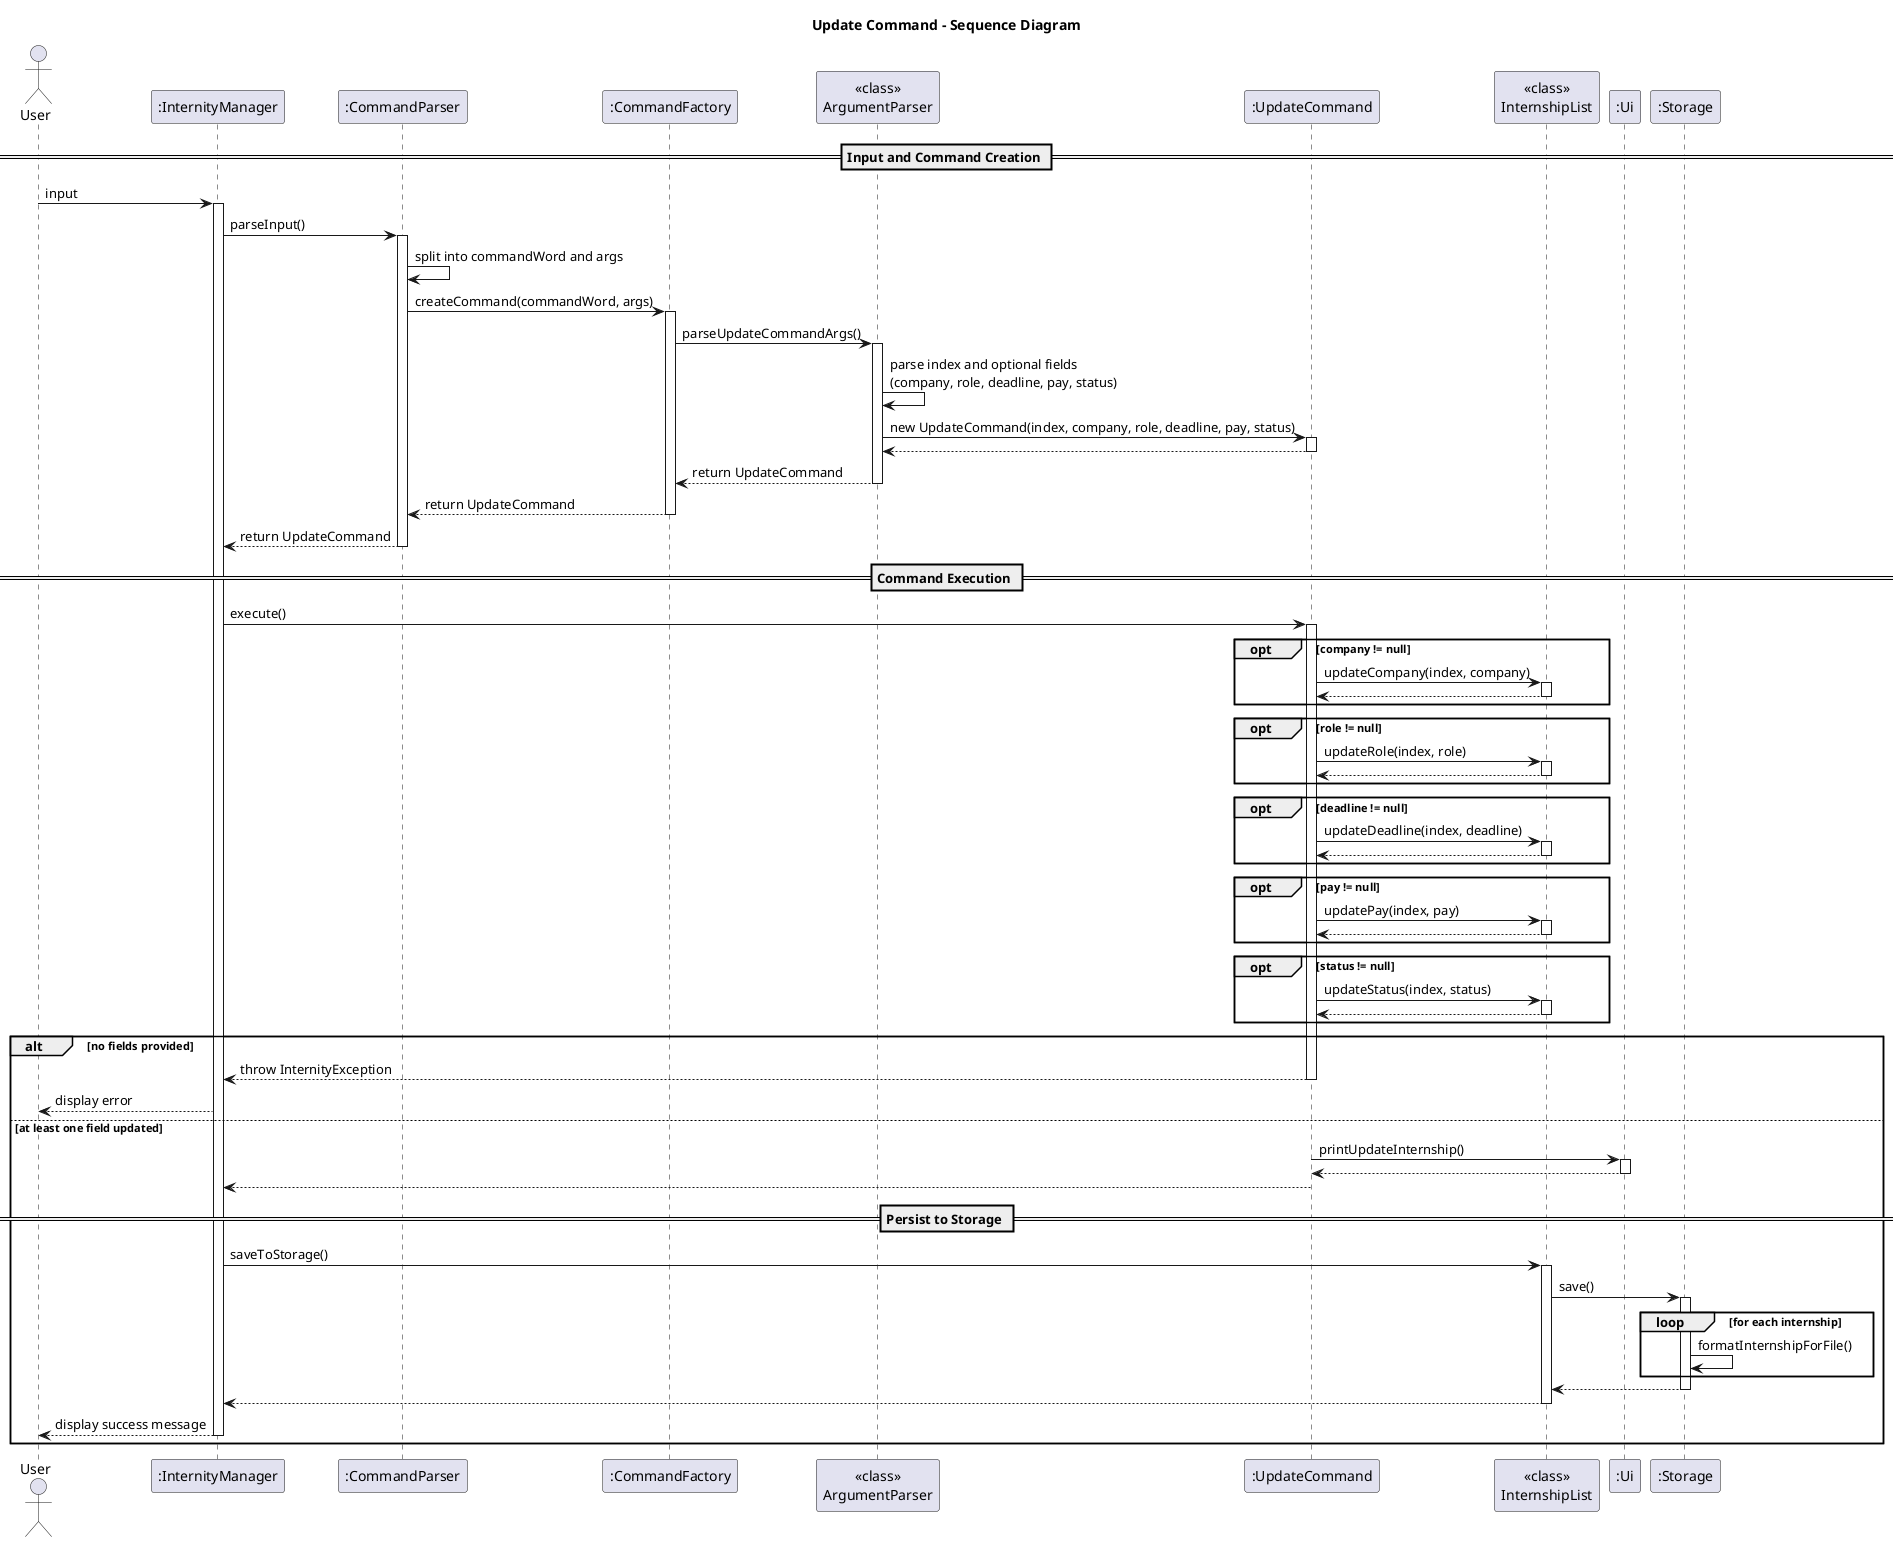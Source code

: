 @startuml
title Update Command - Sequence Diagram

actor User
participant ":InternityManager" as IM
participant ":CommandParser" as CP
participant ":CommandFactory" as CF
participant "<<class>>\nArgumentParser" as AP
participant ":UpdateCommand" as UC
participant "<<class>>\nInternshipList" as IL
participant ":Ui" as UI
participant ":Storage" as S

== Input and Command Creation ==
User -> IM: input
activate IM

IM -> CP: parseInput()
activate CP
CP -> CP: split into commandWord and args

CP -> CF: createCommand(commandWord, args)
activate CF

CF -> AP: parseUpdateCommandArgs()
activate AP
AP -> AP: parse index and optional fields\n(company, role, deadline, pay, status)

AP -> UC: new UpdateCommand(index, company, role, deadline, pay, status)
activate UC
UC --> AP
deactivate UC

AP --> CF: return UpdateCommand
deactivate AP

CF --> CP: return UpdateCommand
deactivate CF

CP --> IM: return UpdateCommand
deactivate CP

== Command Execution ==
IM -> UC: execute()
activate UC

opt company != null
  UC -> IL: updateCompany(index, company)
  activate IL
  IL --> UC
  deactivate IL
end

opt role != null
  UC -> IL: updateRole(index, role)
  activate IL
  IL --> UC
  deactivate IL
end

opt deadline != null
  UC -> IL: updateDeadline(index, deadline)
  activate IL
  IL --> UC
  deactivate IL
end

opt pay != null
  UC -> IL: updatePay(index, pay)
  activate IL
  IL --> UC
  deactivate IL
end

opt status != null
  UC -> IL: updateStatus(index, status)
  activate IL
  IL --> UC
  deactivate IL
end

alt no fields provided
  UC --> IM: throw InternityException
  deactivate UC
  IM --> User: display error
else at least one field updated
  UC -> UI: printUpdateInternship()
  activate UI
  UI --> UC
  deactivate UI

  UC --> IM
  deactivate UC

  == Persist to Storage ==
  IM -> IL: saveToStorage()
  activate IL

  IL -> S: save()
  activate S
  loop for each internship
    S -> S: formatInternshipForFile()
  end
  S --> IL
  deactivate S

  IL --> IM
  deactivate IL

  IM --> User: display success message
  deactivate IM
end

@enduml
